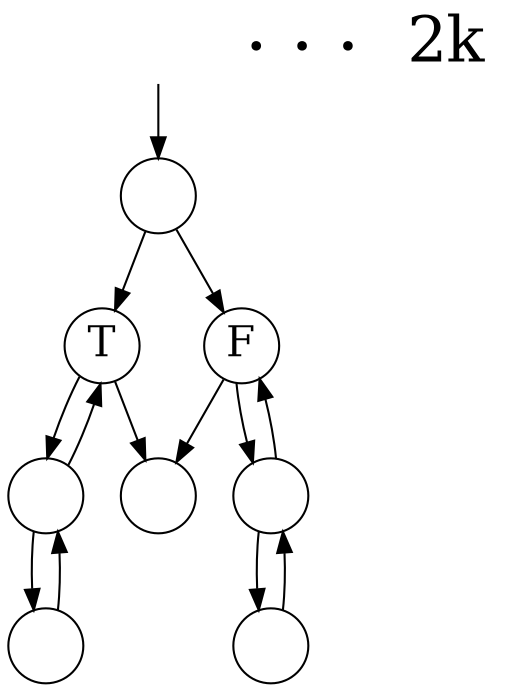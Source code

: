 digraph g{
    node[shape=circle label="" fixedsize=true]


    pointer [shape=none pos="0,3!"]
    root [pos="0,2!"]
    l1 [pos="-3,0!" label="T" fontsize="20!"]
    l2 [pos="-2,0!"]
    l3 [pos="-1,0!"]
    r1 [pos="3,0!" label="F" fontsize="20!"]
    r2 [pos="2,0!"]
    r3 [pos="1,0!"]
    exit [pos="0,-2!"]
    e1 [shape=point pos="-0.4,0!"]
    e2 [shape=point pos="0,0!"]
    e3 [shape=point pos="0.4,0!"]
    lab [label="2k" shape="plaintext" pos="0,.40!" fontsize="30!"]

    pointer -> root
    root -> l1 -> l2 -> l3 -> l2 -> l1 -> exit
    root -> r1 -> r2 -> r3 -> r2 -> r1 -> exit
}